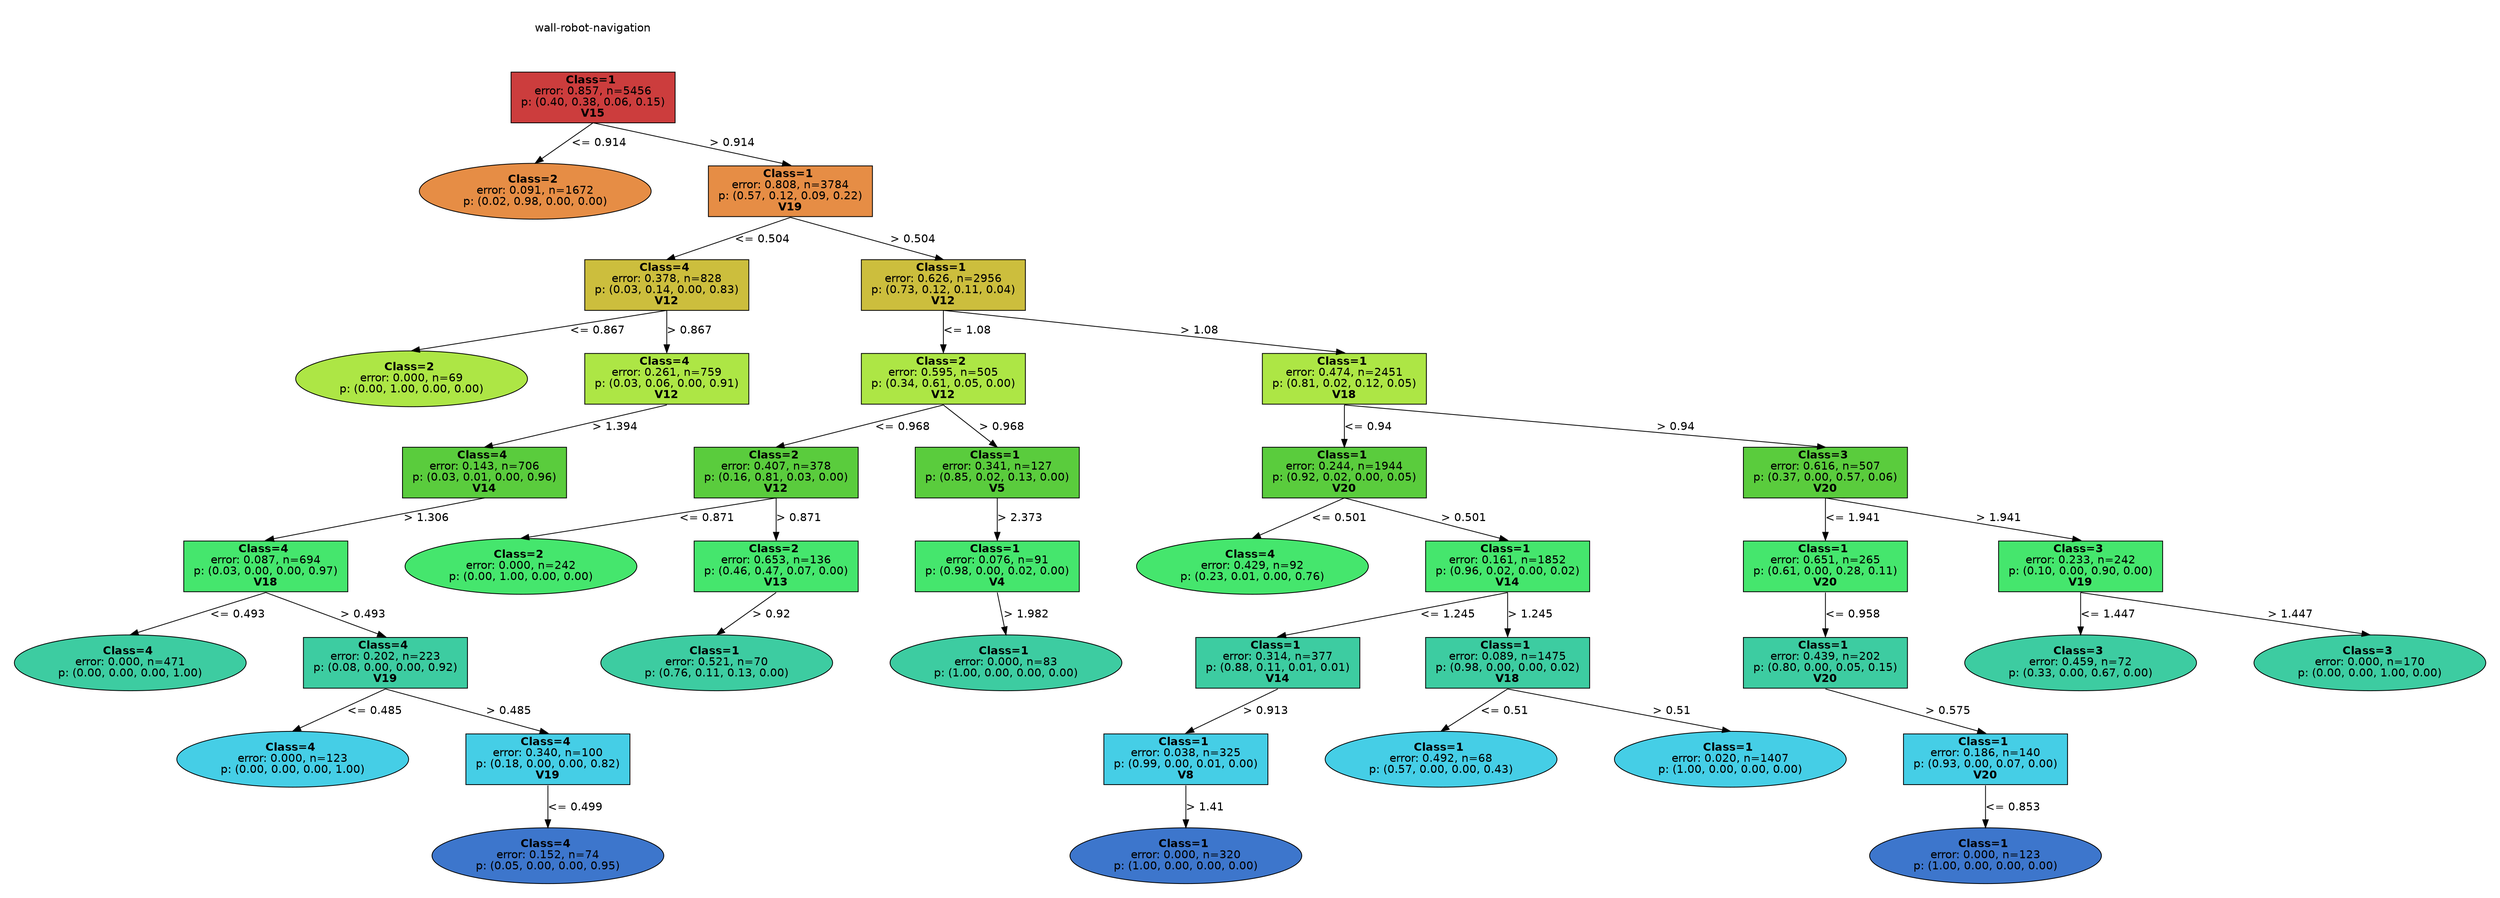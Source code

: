 digraph Tree {
splines=false;
graph [pad=".25", ranksep="0.5", nodesep="1"];
node [shape=rect, style="filled", color="black", fontname="helvetica",fillcolor="white"] ;
edge [fontname="helvetica"] ;
0 [label="wall-robot-navigation", shape=plaintext];
0:s -> 1:n [style=invis];   
1 [label=<<b> Class=1 </b> <br/> error: 0.857, n=5456 <br/> p: (0.40, 0.38, 0.06, 0.15) <br/><b>V15</b>>, fillcolor="0.000 0.7 0.800", shape="rect"];
2 [label=<<b> Class=2 </b> <br/> error: 0.091, n=1672 <br/> p: (0.02, 0.98, 0.00, 0.00) >, fillcolor="0.075 0.7 0.900", shape="oval"];
1:s -> 2:n [label="<= 0.914"] ;
3 [label=<<b> Class=1 </b> <br/> error: 0.808, n=3784 <br/> p: (0.57, 0.12, 0.09, 0.22) <br/><b>V19</b>>, fillcolor="0.075 0.7 0.900", shape="rect"];
1:s -> 3:n [label="> 0.914"] ;
4 [label=<<b> Class=4 </b> <br/> error: 0.378, n=828 <br/> p: (0.03, 0.14, 0.00, 0.83) <br/><b>V12</b>>, fillcolor="0.150 0.7 0.800", shape="rect"];
3:s -> 4:n [label="<= 0.504"] ;
5 [label=<<b> Class=2 </b> <br/> error: 0.000, n=69 <br/> p: (0.00, 1.00, 0.00, 0.00) >, fillcolor="0.225 0.7 0.900", shape="oval"];
4:s -> 5:n [label="<= 0.867"] ;
6 [label=<<b> Class=4 </b> <br/> error: 0.261, n=759 <br/> p: (0.03, 0.06, 0.00, 0.91) <br/><b>V12</b>>, fillcolor="0.225 0.7 0.900", shape="rect"];
4:s -> 6:n [label="> 0.867"] ;
7 [label=<<b> Class=4 </b> <br/> error: 0.143, n=706 <br/> p: (0.03, 0.01, 0.00, 0.96) <br/><b>V14</b>>, fillcolor="0.300 0.7 0.800", shape="rect"];
6:s -> 7:n [label="> 1.394"] ;
8 [label=<<b> Class=4 </b> <br/> error: 0.087, n=694 <br/> p: (0.03, 0.00, 0.00, 0.97) <br/><b>V18</b>>, fillcolor="0.375 0.7 0.900", shape="rect"];
7:s -> 8:n [label="> 1.306"] ;
9 [label=<<b> Class=4 </b> <br/> error: 0.000, n=471 <br/> p: (0.00, 0.00, 0.00, 1.00) >, fillcolor="0.450 0.7 0.800", shape="oval"];
8:s -> 9:n [label="<= 0.493"] ;
10 [label=<<b> Class=4 </b> <br/> error: 0.202, n=223 <br/> p: (0.08, 0.00, 0.00, 0.92) <br/><b>V19</b>>, fillcolor="0.450 0.7 0.800", shape="rect"];
8:s -> 10:n [label="> 0.493"] ;
11 [label=<<b> Class=4 </b> <br/> error: 0.000, n=123 <br/> p: (0.00, 0.00, 0.00, 1.00) >, fillcolor="0.525 0.7 0.900", shape="oval"];
10:s -> 11:n [label="<= 0.485"] ;
12 [label=<<b> Class=4 </b> <br/> error: 0.340, n=100 <br/> p: (0.18, 0.00, 0.00, 0.82) <br/><b>V19</b>>, fillcolor="0.525 0.7 0.900", shape="rect"];
10:s -> 12:n [label="> 0.485"] ;
13 [label=<<b> Class=4 </b> <br/> error: 0.152, n=74 <br/> p: (0.05, 0.00, 0.00, 0.95) >, fillcolor="0.600 0.7 0.800", shape="oval"];
12:s -> 13:n [label="<= 0.499"] ;
14 [label=<<b> Class=1 </b> <br/> error: 0.626, n=2956 <br/> p: (0.73, 0.12, 0.11, 0.04) <br/><b>V12</b>>, fillcolor="0.150 0.7 0.800", shape="rect"];
3:s -> 14:n [label="> 0.504"] ;
15 [label=<<b> Class=2 </b> <br/> error: 0.595, n=505 <br/> p: (0.34, 0.61, 0.05, 0.00) <br/><b>V12</b>>, fillcolor="0.225 0.7 0.900", shape="rect"];
14:s -> 15:n [label="<= 1.08"] ;
16 [label=<<b> Class=2 </b> <br/> error: 0.407, n=378 <br/> p: (0.16, 0.81, 0.03, 0.00) <br/><b>V12</b>>, fillcolor="0.300 0.7 0.800", shape="rect"];
15:s -> 16:n [label="<= 0.968"] ;
17 [label=<<b> Class=2 </b> <br/> error: 0.000, n=242 <br/> p: (0.00, 1.00, 0.00, 0.00) >, fillcolor="0.375 0.7 0.900", shape="oval"];
16:s -> 17:n [label="<= 0.871"] ;
18 [label=<<b> Class=2 </b> <br/> error: 0.653, n=136 <br/> p: (0.46, 0.47, 0.07, 0.00) <br/><b>V13</b>>, fillcolor="0.375 0.7 0.900", shape="rect"];
16:s -> 18:n [label="> 0.871"] ;
19 [label=<<b> Class=1 </b> <br/> error: 0.521, n=70 <br/> p: (0.76, 0.11, 0.13, 0.00) >, fillcolor="0.450 0.7 0.800", shape="oval"];
18:s -> 19:n [label="> 0.92"] ;
20 [label=<<b> Class=1 </b> <br/> error: 0.341, n=127 <br/> p: (0.85, 0.02, 0.13, 0.00) <br/><b>V5</b>>, fillcolor="0.300 0.7 0.800", shape="rect"];
15:s -> 20:n [label="> 0.968"] ;
21 [label=<<b> Class=1 </b> <br/> error: 0.076, n=91 <br/> p: (0.98, 0.00, 0.02, 0.00) <br/><b>V4</b>>, fillcolor="0.375 0.7 0.900", shape="rect"];
20:s -> 21:n [label="> 2.373"] ;
22 [label=<<b> Class=1 </b> <br/> error: 0.000, n=83 <br/> p: (1.00, 0.00, 0.00, 0.00) >, fillcolor="0.450 0.7 0.800", shape="oval"];
21:s -> 22:n [label="> 1.982"] ;
23 [label=<<b> Class=1 </b> <br/> error: 0.474, n=2451 <br/> p: (0.81, 0.02, 0.12, 0.05) <br/><b>V18</b>>, fillcolor="0.225 0.7 0.900", shape="rect"];
14:s -> 23:n [label="> 1.08"] ;
24 [label=<<b> Class=1 </b> <br/> error: 0.244, n=1944 <br/> p: (0.92, 0.02, 0.00, 0.05) <br/><b>V20</b>>, fillcolor="0.300 0.7 0.800", shape="rect"];
23:s -> 24:n [label="<= 0.94"] ;
25 [label=<<b> Class=4 </b> <br/> error: 0.429, n=92 <br/> p: (0.23, 0.01, 0.00, 0.76) >, fillcolor="0.375 0.7 0.900", shape="oval"];
24:s -> 25:n [label="<= 0.501"] ;
26 [label=<<b> Class=1 </b> <br/> error: 0.161, n=1852 <br/> p: (0.96, 0.02, 0.00, 0.02) <br/><b>V14</b>>, fillcolor="0.375 0.7 0.900", shape="rect"];
24:s -> 26:n [label="> 0.501"] ;
27 [label=<<b> Class=1 </b> <br/> error: 0.314, n=377 <br/> p: (0.88, 0.11, 0.01, 0.01) <br/><b>V14</b>>, fillcolor="0.450 0.7 0.800", shape="rect"];
26:s -> 27:n [label="<= 1.245"] ;
28 [label=<<b> Class=1 </b> <br/> error: 0.038, n=325 <br/> p: (0.99, 0.00, 0.01, 0.00) <br/><b>V8</b>>, fillcolor="0.525 0.7 0.900", shape="rect"];
27:s -> 28:n [label="> 0.913"] ;
29 [label=<<b> Class=1 </b> <br/> error: 0.000, n=320 <br/> p: (1.00, 0.00, 0.00, 0.00) >, fillcolor="0.600 0.7 0.800", shape="oval"];
28:s -> 29:n [label="> 1.41"] ;
30 [label=<<b> Class=1 </b> <br/> error: 0.089, n=1475 <br/> p: (0.98, 0.00, 0.00, 0.02) <br/><b>V18</b>>, fillcolor="0.450 0.7 0.800", shape="rect"];
26:s -> 30:n [label="> 1.245"] ;
31 [label=<<b> Class=1 </b> <br/> error: 0.492, n=68 <br/> p: (0.57, 0.00, 0.00, 0.43) >, fillcolor="0.525 0.7 0.900", shape="oval"];
30:s -> 31:n [label="<= 0.51"] ;
32 [label=<<b> Class=1 </b> <br/> error: 0.020, n=1407 <br/> p: (1.00, 0.00, 0.00, 0.00) >, fillcolor="0.525 0.7 0.900", shape="oval"];
30:s -> 32:n [label="> 0.51"] ;
33 [label=<<b> Class=3 </b> <br/> error: 0.616, n=507 <br/> p: (0.37, 0.00, 0.57, 0.06) <br/><b>V20</b>>, fillcolor="0.300 0.7 0.800", shape="rect"];
23:s -> 33:n [label="> 0.94"] ;
34 [label=<<b> Class=1 </b> <br/> error: 0.651, n=265 <br/> p: (0.61, 0.00, 0.28, 0.11) <br/><b>V20</b>>, fillcolor="0.375 0.7 0.900", shape="rect"];
33:s -> 34:n [label="<= 1.941"] ;
35 [label=<<b> Class=1 </b> <br/> error: 0.439, n=202 <br/> p: (0.80, 0.00, 0.05, 0.15) <br/><b>V20</b>>, fillcolor="0.450 0.7 0.800", shape="rect"];
34:s -> 35:n [label="<= 0.958"] ;
36 [label=<<b> Class=1 </b> <br/> error: 0.186, n=140 <br/> p: (0.93, 0.00, 0.07, 0.00) <br/><b>V20</b>>, fillcolor="0.525 0.7 0.900", shape="rect"];
35:s -> 36:n [label="> 0.575"] ;
37 [label=<<b> Class=1 </b> <br/> error: 0.000, n=123 <br/> p: (1.00, 0.00, 0.00, 0.00) >, fillcolor="0.600 0.7 0.800", shape="oval"];
36:s -> 37:n [label="<= 0.853"] ;
38 [label=<<b> Class=3 </b> <br/> error: 0.233, n=242 <br/> p: (0.10, 0.00, 0.90, 0.00) <br/><b>V19</b>>, fillcolor="0.375 0.7 0.900", shape="rect"];
33:s -> 38:n [label="> 1.941"] ;
39 [label=<<b> Class=3 </b> <br/> error: 0.459, n=72 <br/> p: (0.33, 0.00, 0.67, 0.00) >, fillcolor="0.450 0.7 0.800", shape="oval"];
38:s -> 39:n [label="<= 1.447"] ;
40 [label=<<b> Class=3 </b> <br/> error: 0.000, n=170 <br/> p: (0.00, 0.00, 1.00, 0.00) >, fillcolor="0.450 0.7 0.800", shape="oval"];
38:s -> 40:n [label="> 1.447"] ;

}